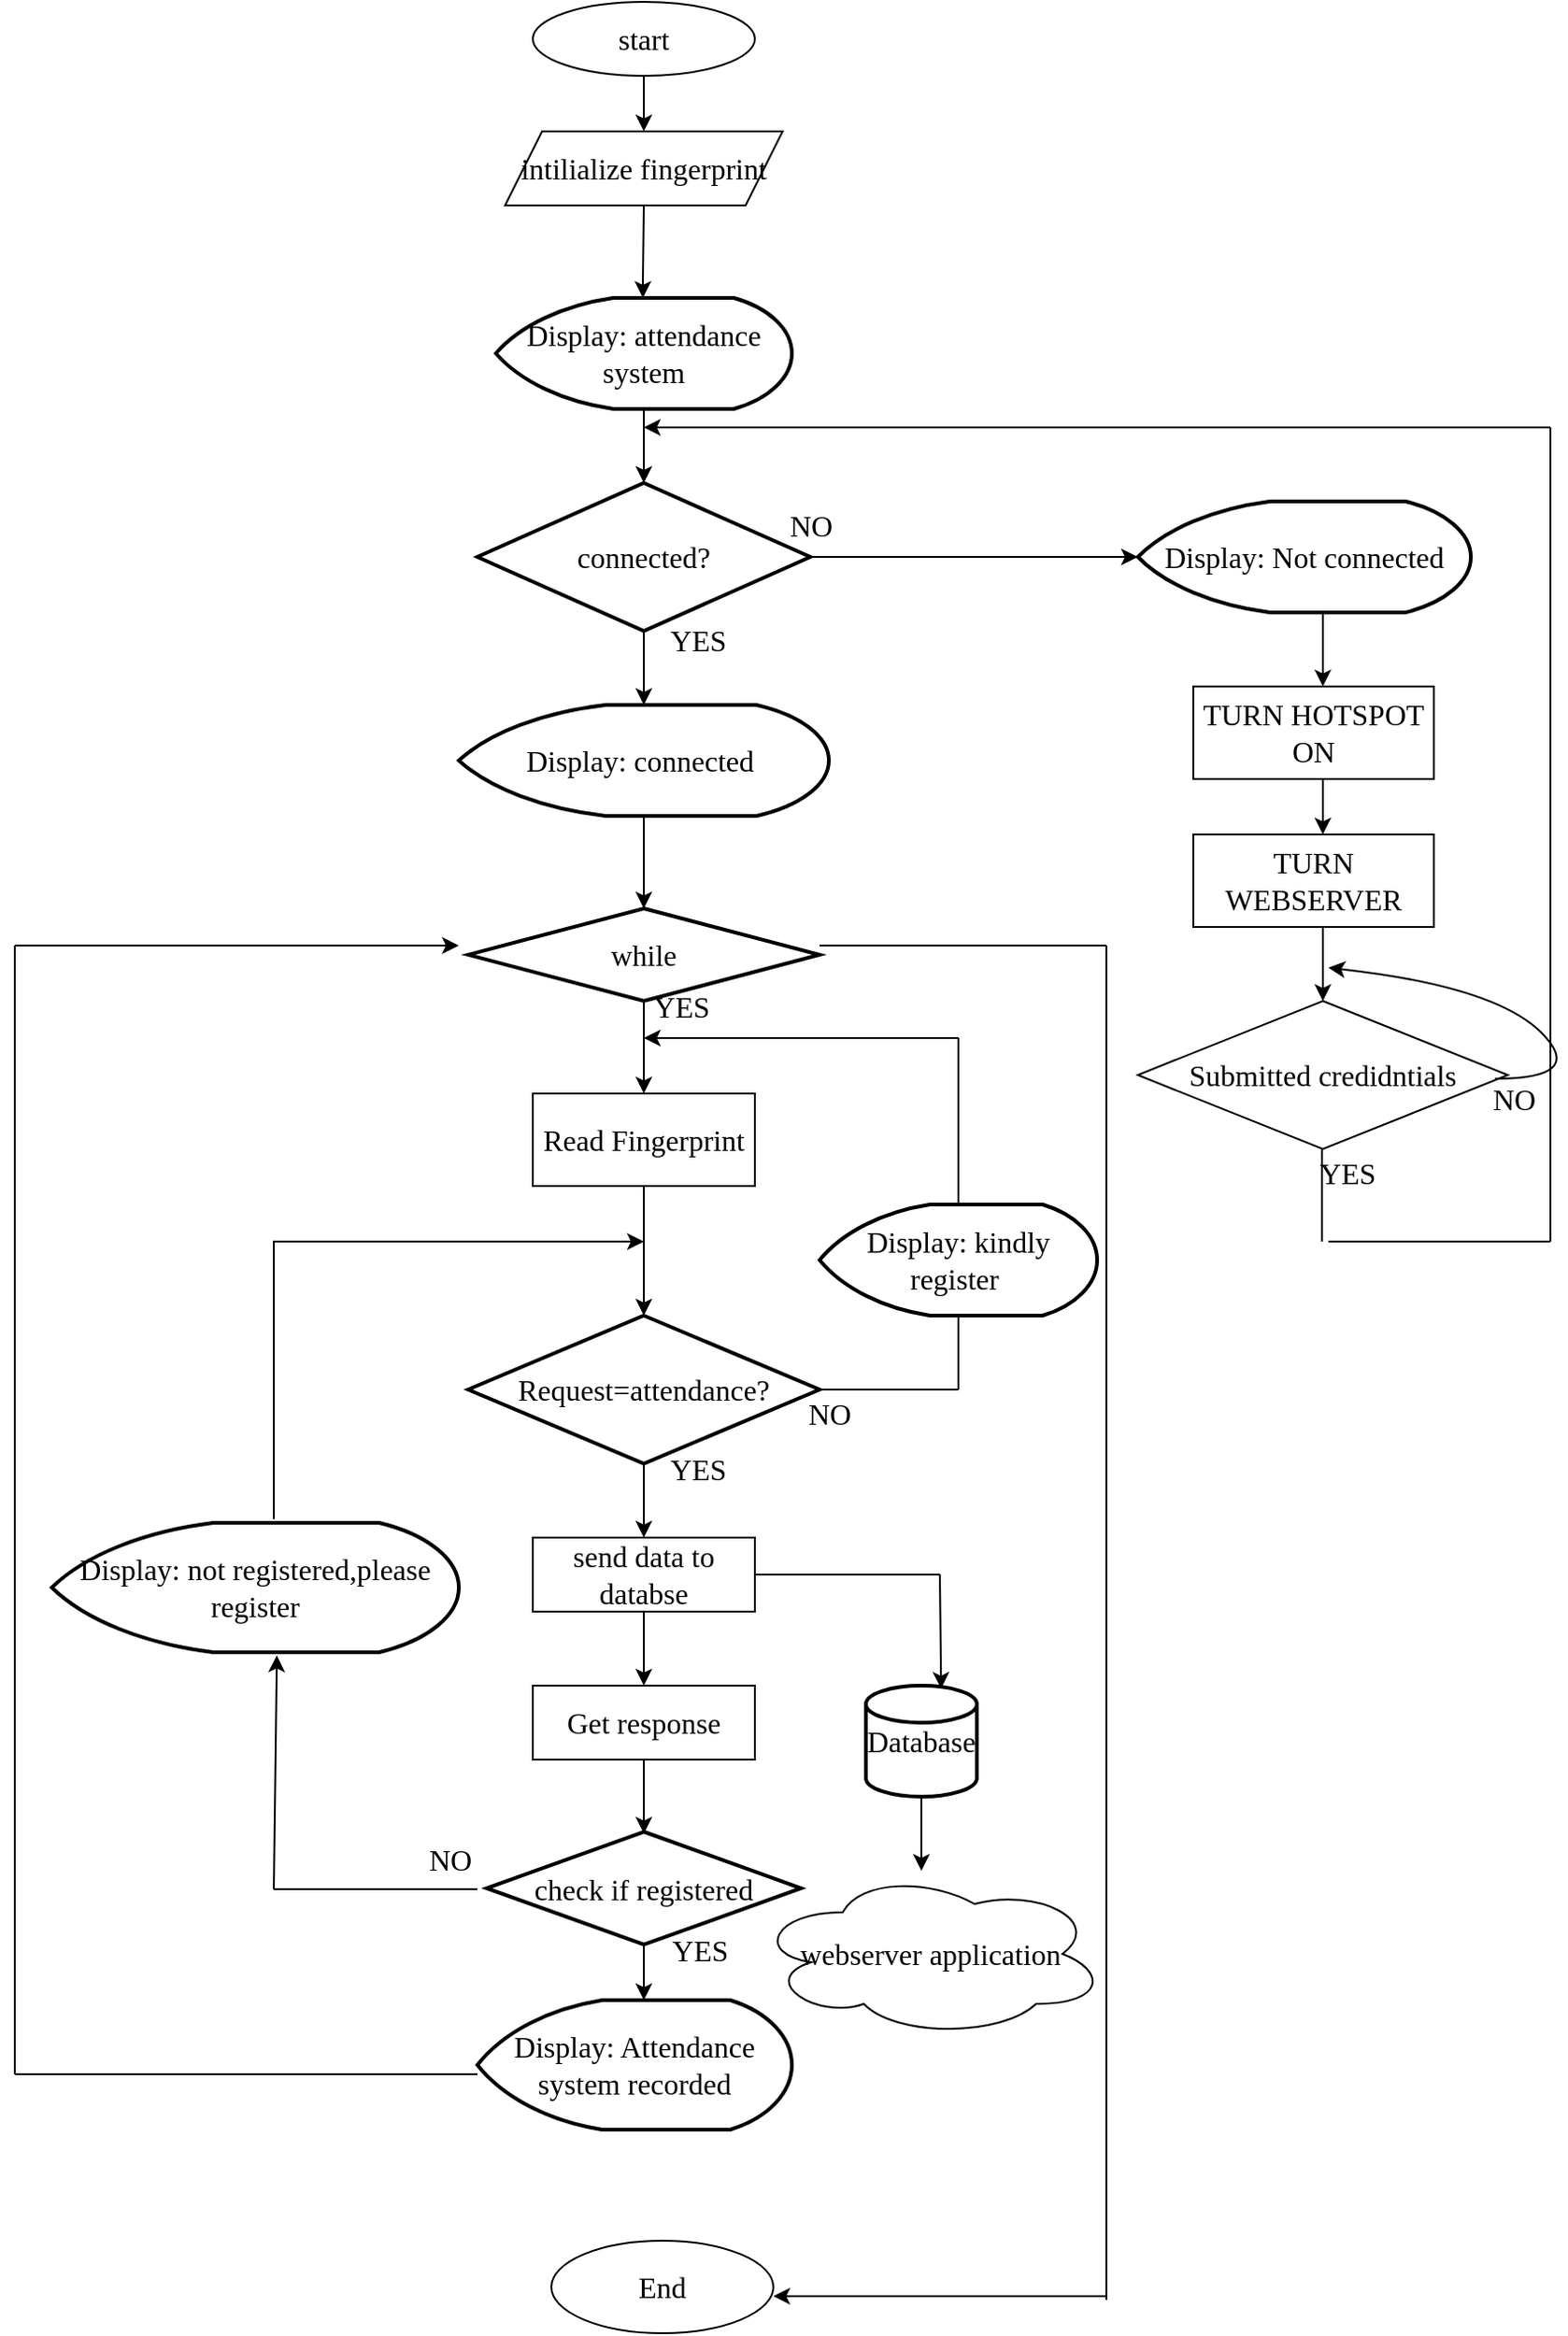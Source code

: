 <mxfile version="24.7.5">
  <diagram id="C5RBs43oDa-KdzZeNtuy" name="Page-1">
    <mxGraphModel dx="1220" dy="690" grid="1" gridSize="10" guides="1" tooltips="1" connect="1" arrows="1" fold="1" page="1" pageScale="1" pageWidth="827" pageHeight="1169" background="none" math="0" shadow="0">
      <root>
        <mxCell id="WIyWlLk6GJQsqaUBKTNV-0" />
        <mxCell id="WIyWlLk6GJQsqaUBKTNV-1" parent="WIyWlLk6GJQsqaUBKTNV-0" />
        <mxCell id="ogpBPKNxfYmx3dcX6W-Z-0" value="start" style="ellipse;whiteSpace=wrap;html=1;fontFamily=Times New Roman;fontSize=16;" vertex="1" parent="WIyWlLk6GJQsqaUBKTNV-1">
          <mxGeometry x="300" y="10" width="120" height="40" as="geometry" />
        </mxCell>
        <mxCell id="ogpBPKNxfYmx3dcX6W-Z-1" value="intilialize fingerprint" style="shape=parallelogram;perimeter=parallelogramPerimeter;whiteSpace=wrap;html=1;fixedSize=1;fontFamily=Times New Roman;fontSize=16;" vertex="1" parent="WIyWlLk6GJQsqaUBKTNV-1">
          <mxGeometry x="285" y="80" width="150" height="40" as="geometry" />
        </mxCell>
        <mxCell id="ogpBPKNxfYmx3dcX6W-Z-4" value="Display: attendance system" style="strokeWidth=2;html=1;shape=mxgraph.flowchart.display;whiteSpace=wrap;fontFamily=Times New Roman;fontSize=16;" vertex="1" parent="WIyWlLk6GJQsqaUBKTNV-1">
          <mxGeometry x="280" y="170" width="160" height="60" as="geometry" />
        </mxCell>
        <mxCell id="ogpBPKNxfYmx3dcX6W-Z-5" value="connected?" style="strokeWidth=2;html=1;shape=mxgraph.flowchart.decision;whiteSpace=wrap;fontFamily=Times New Roman;fontSize=16;" vertex="1" parent="WIyWlLk6GJQsqaUBKTNV-1">
          <mxGeometry x="270" y="270" width="180" height="80" as="geometry" />
        </mxCell>
        <mxCell id="ogpBPKNxfYmx3dcX6W-Z-6" value="Display: Not connected" style="strokeWidth=2;html=1;shape=mxgraph.flowchart.display;whiteSpace=wrap;fontFamily=Times New Roman;fontSize=16;" vertex="1" parent="WIyWlLk6GJQsqaUBKTNV-1">
          <mxGeometry x="627" y="280" width="180" height="60" as="geometry" />
        </mxCell>
        <mxCell id="ogpBPKNxfYmx3dcX6W-Z-7" value="TURN HOTSPOT ON" style="rounded=0;whiteSpace=wrap;html=1;fontFamily=Times New Roman;fontSize=16;" vertex="1" parent="WIyWlLk6GJQsqaUBKTNV-1">
          <mxGeometry x="657" y="380" width="130" height="50" as="geometry" />
        </mxCell>
        <mxCell id="ogpBPKNxfYmx3dcX6W-Z-8" value="TURN WEBSERVER" style="rounded=0;whiteSpace=wrap;html=1;fontFamily=Times New Roman;fontSize=16;" vertex="1" parent="WIyWlLk6GJQsqaUBKTNV-1">
          <mxGeometry x="657" y="460" width="130" height="50" as="geometry" />
        </mxCell>
        <mxCell id="ogpBPKNxfYmx3dcX6W-Z-9" value="Submitted credidntials" style="rhombus;whiteSpace=wrap;html=1;fontFamily=Times New Roman;fontSize=16;" vertex="1" parent="WIyWlLk6GJQsqaUBKTNV-1">
          <mxGeometry x="627" y="550" width="200" height="80" as="geometry" />
        </mxCell>
        <mxCell id="ogpBPKNxfYmx3dcX6W-Z-10" value="Display: connected&amp;nbsp;" style="strokeWidth=2;html=1;shape=mxgraph.flowchart.display;whiteSpace=wrap;fontFamily=Times New Roman;fontSize=16;" vertex="1" parent="WIyWlLk6GJQsqaUBKTNV-1">
          <mxGeometry x="260" y="390" width="200" height="60" as="geometry" />
        </mxCell>
        <mxCell id="ogpBPKNxfYmx3dcX6W-Z-11" value="while" style="strokeWidth=2;html=1;shape=mxgraph.flowchart.decision;whiteSpace=wrap;fontFamily=Times New Roman;fontSize=16;" vertex="1" parent="WIyWlLk6GJQsqaUBKTNV-1">
          <mxGeometry x="265" y="500" width="190" height="50" as="geometry" />
        </mxCell>
        <mxCell id="ogpBPKNxfYmx3dcX6W-Z-12" value="Read Fingerprint" style="rounded=0;whiteSpace=wrap;html=1;fontFamily=Times New Roman;fontSize=16;" vertex="1" parent="WIyWlLk6GJQsqaUBKTNV-1">
          <mxGeometry x="300" y="600" width="120" height="50" as="geometry" />
        </mxCell>
        <mxCell id="ogpBPKNxfYmx3dcX6W-Z-13" value="Display: kindly register&amp;nbsp;" style="strokeWidth=2;html=1;shape=mxgraph.flowchart.display;whiteSpace=wrap;fontFamily=Times New Roman;fontSize=16;" vertex="1" parent="WIyWlLk6GJQsqaUBKTNV-1">
          <mxGeometry x="455" y="660" width="150" height="60" as="geometry" />
        </mxCell>
        <mxCell id="ogpBPKNxfYmx3dcX6W-Z-14" value="Request=attendance?" style="strokeWidth=2;html=1;shape=mxgraph.flowchart.decision;whiteSpace=wrap;fontFamily=Times New Roman;fontSize=16;" vertex="1" parent="WIyWlLk6GJQsqaUBKTNV-1">
          <mxGeometry x="265" y="720" width="190" height="80" as="geometry" />
        </mxCell>
        <mxCell id="ogpBPKNxfYmx3dcX6W-Z-15" value="send data to databse" style="rounded=0;whiteSpace=wrap;html=1;fontFamily=Times New Roman;fontSize=16;" vertex="1" parent="WIyWlLk6GJQsqaUBKTNV-1">
          <mxGeometry x="300" y="840" width="120" height="40" as="geometry" />
        </mxCell>
        <mxCell id="ogpBPKNxfYmx3dcX6W-Z-16" value="Get response" style="rounded=0;whiteSpace=wrap;html=1;fontFamily=Times New Roman;fontSize=16;" vertex="1" parent="WIyWlLk6GJQsqaUBKTNV-1">
          <mxGeometry x="300" y="920" width="120" height="40" as="geometry" />
        </mxCell>
        <mxCell id="ogpBPKNxfYmx3dcX6W-Z-17" value="Display: Attendance system recorded" style="strokeWidth=2;html=1;shape=mxgraph.flowchart.display;whiteSpace=wrap;fontFamily=Times New Roman;fontSize=16;" vertex="1" parent="WIyWlLk6GJQsqaUBKTNV-1">
          <mxGeometry x="270" y="1090" width="170" height="70" as="geometry" />
        </mxCell>
        <mxCell id="ogpBPKNxfYmx3dcX6W-Z-18" value="End" style="ellipse;whiteSpace=wrap;html=1;fontFamily=Times New Roman;fontSize=16;" vertex="1" parent="WIyWlLk6GJQsqaUBKTNV-1">
          <mxGeometry x="310" y="1220" width="120" height="50" as="geometry" />
        </mxCell>
        <mxCell id="ogpBPKNxfYmx3dcX6W-Z-20" value="" style="endArrow=classic;html=1;rounded=0;fontFamily=Times New Roman;fontSize=16;" edge="1" parent="WIyWlLk6GJQsqaUBKTNV-1" source="ogpBPKNxfYmx3dcX6W-Z-0">
          <mxGeometry width="50" height="50" relative="1" as="geometry">
            <mxPoint x="320" y="260" as="sourcePoint" />
            <mxPoint x="360" y="80" as="targetPoint" />
          </mxGeometry>
        </mxCell>
        <mxCell id="ogpBPKNxfYmx3dcX6W-Z-21" value="" style="endArrow=classic;html=1;rounded=0;exitX=0.5;exitY=1;exitDx=0;exitDy=0;fontFamily=Times New Roman;fontSize=16;" edge="1" parent="WIyWlLk6GJQsqaUBKTNV-1" source="ogpBPKNxfYmx3dcX6W-Z-1">
          <mxGeometry width="50" height="50" relative="1" as="geometry">
            <mxPoint x="360" y="140" as="sourcePoint" />
            <mxPoint x="359.5" y="170" as="targetPoint" />
            <Array as="points">
              <mxPoint x="359.5" y="160" />
            </Array>
          </mxGeometry>
        </mxCell>
        <mxCell id="ogpBPKNxfYmx3dcX6W-Z-28" value="" style="endArrow=classic;html=1;rounded=0;entryX=0.5;entryY=0;entryDx=0;entryDy=0;entryPerimeter=0;fontFamily=Times New Roman;fontSize=16;" edge="1" parent="WIyWlLk6GJQsqaUBKTNV-1" target="ogpBPKNxfYmx3dcX6W-Z-10">
          <mxGeometry width="50" height="50" relative="1" as="geometry">
            <mxPoint x="360" y="350" as="sourcePoint" />
            <mxPoint x="410" y="300" as="targetPoint" />
          </mxGeometry>
        </mxCell>
        <mxCell id="ogpBPKNxfYmx3dcX6W-Z-30" value="" style="endArrow=classic;html=1;rounded=0;entryX=0.5;entryY=0;entryDx=0;entryDy=0;entryPerimeter=0;fontFamily=Times New Roman;fontSize=16;" edge="1" parent="WIyWlLk6GJQsqaUBKTNV-1" target="ogpBPKNxfYmx3dcX6W-Z-5">
          <mxGeometry width="50" height="50" relative="1" as="geometry">
            <mxPoint x="360" y="230" as="sourcePoint" />
            <mxPoint x="410" y="180" as="targetPoint" />
          </mxGeometry>
        </mxCell>
        <mxCell id="ogpBPKNxfYmx3dcX6W-Z-31" value="" style="endArrow=classic;html=1;rounded=0;entryX=0.5;entryY=0;entryDx=0;entryDy=0;entryPerimeter=0;fontFamily=Times New Roman;fontSize=16;" edge="1" parent="WIyWlLk6GJQsqaUBKTNV-1" target="ogpBPKNxfYmx3dcX6W-Z-11">
          <mxGeometry width="50" height="50" relative="1" as="geometry">
            <mxPoint x="360" y="450" as="sourcePoint" />
            <mxPoint x="410" y="400" as="targetPoint" />
          </mxGeometry>
        </mxCell>
        <mxCell id="ogpBPKNxfYmx3dcX6W-Z-32" value="" style="endArrow=classic;html=1;rounded=0;entryX=0.5;entryY=0;entryDx=0;entryDy=0;fontFamily=Times New Roman;fontSize=16;" edge="1" parent="WIyWlLk6GJQsqaUBKTNV-1" target="ogpBPKNxfYmx3dcX6W-Z-12">
          <mxGeometry width="50" height="50" relative="1" as="geometry">
            <mxPoint x="360" y="550" as="sourcePoint" />
            <mxPoint x="410" y="500" as="targetPoint" />
          </mxGeometry>
        </mxCell>
        <mxCell id="ogpBPKNxfYmx3dcX6W-Z-33" value="" style="endArrow=classic;html=1;rounded=0;entryX=0.5;entryY=0;entryDx=0;entryDy=0;entryPerimeter=0;fontFamily=Times New Roman;fontSize=16;" edge="1" parent="WIyWlLk6GJQsqaUBKTNV-1" target="ogpBPKNxfYmx3dcX6W-Z-14">
          <mxGeometry width="50" height="50" relative="1" as="geometry">
            <mxPoint x="360" y="650" as="sourcePoint" />
            <mxPoint x="410" y="600" as="targetPoint" />
          </mxGeometry>
        </mxCell>
        <mxCell id="ogpBPKNxfYmx3dcX6W-Z-34" value="" style="endArrow=classic;html=1;rounded=0;entryX=0.5;entryY=0;entryDx=0;entryDy=0;fontFamily=Times New Roman;fontSize=16;" edge="1" parent="WIyWlLk6GJQsqaUBKTNV-1" target="ogpBPKNxfYmx3dcX6W-Z-15">
          <mxGeometry width="50" height="50" relative="1" as="geometry">
            <mxPoint x="360" y="800" as="sourcePoint" />
            <mxPoint x="410" y="750" as="targetPoint" />
          </mxGeometry>
        </mxCell>
        <mxCell id="ogpBPKNxfYmx3dcX6W-Z-35" value="" style="endArrow=classic;html=1;rounded=0;entryX=0.5;entryY=0;entryDx=0;entryDy=0;fontFamily=Times New Roman;fontSize=16;" edge="1" parent="WIyWlLk6GJQsqaUBKTNV-1" target="ogpBPKNxfYmx3dcX6W-Z-16">
          <mxGeometry width="50" height="50" relative="1" as="geometry">
            <mxPoint x="360" y="880" as="sourcePoint" />
            <mxPoint x="410" y="830" as="targetPoint" />
          </mxGeometry>
        </mxCell>
        <mxCell id="ogpBPKNxfYmx3dcX6W-Z-36" value="" style="endArrow=classic;html=1;rounded=0;fontFamily=Times New Roman;fontSize=16;" edge="1" parent="WIyWlLk6GJQsqaUBKTNV-1">
          <mxGeometry width="50" height="50" relative="1" as="geometry">
            <mxPoint x="360" y="960" as="sourcePoint" />
            <mxPoint x="360" y="1000" as="targetPoint" />
          </mxGeometry>
        </mxCell>
        <mxCell id="ogpBPKNxfYmx3dcX6W-Z-41" value="" style="endArrow=classic;html=1;rounded=0;entryX=0;entryY=0.5;entryDx=0;entryDy=0;entryPerimeter=0;fontFamily=Times New Roman;fontSize=16;" edge="1" parent="WIyWlLk6GJQsqaUBKTNV-1" target="ogpBPKNxfYmx3dcX6W-Z-6">
          <mxGeometry width="50" height="50" relative="1" as="geometry">
            <mxPoint x="450" y="310" as="sourcePoint" />
            <mxPoint x="500" y="260" as="targetPoint" />
          </mxGeometry>
        </mxCell>
        <mxCell id="ogpBPKNxfYmx3dcX6W-Z-42" value="" style="endArrow=classic;html=1;rounded=0;fontFamily=Times New Roman;fontSize=16;" edge="1" parent="WIyWlLk6GJQsqaUBKTNV-1">
          <mxGeometry width="50" height="50" relative="1" as="geometry">
            <mxPoint x="727" y="340" as="sourcePoint" />
            <mxPoint x="727" y="380" as="targetPoint" />
          </mxGeometry>
        </mxCell>
        <mxCell id="ogpBPKNxfYmx3dcX6W-Z-44" value="" style="endArrow=classic;html=1;rounded=0;fontFamily=Times New Roman;fontSize=16;" edge="1" parent="WIyWlLk6GJQsqaUBKTNV-1">
          <mxGeometry width="50" height="50" relative="1" as="geometry">
            <mxPoint x="727" y="430" as="sourcePoint" />
            <mxPoint x="727" y="460" as="targetPoint" />
          </mxGeometry>
        </mxCell>
        <mxCell id="ogpBPKNxfYmx3dcX6W-Z-45" value="" style="endArrow=classic;html=1;rounded=0;fontFamily=Times New Roman;fontSize=16;" edge="1" parent="WIyWlLk6GJQsqaUBKTNV-1">
          <mxGeometry width="50" height="50" relative="1" as="geometry">
            <mxPoint x="727" y="510" as="sourcePoint" />
            <mxPoint x="727" y="550" as="targetPoint" />
          </mxGeometry>
        </mxCell>
        <mxCell id="ogpBPKNxfYmx3dcX6W-Z-46" value="" style="endArrow=none;html=1;rounded=0;fontFamily=Times New Roman;fontSize=16;" edge="1" parent="WIyWlLk6GJQsqaUBKTNV-1">
          <mxGeometry width="50" height="50" relative="1" as="geometry">
            <mxPoint x="530" y="660" as="sourcePoint" />
            <mxPoint x="530" y="570" as="targetPoint" />
          </mxGeometry>
        </mxCell>
        <mxCell id="ogpBPKNxfYmx3dcX6W-Z-48" value="" style="endArrow=classic;html=1;rounded=0;fontFamily=Times New Roman;fontSize=16;" edge="1" parent="WIyWlLk6GJQsqaUBKTNV-1">
          <mxGeometry width="50" height="50" relative="1" as="geometry">
            <mxPoint x="530" y="570" as="sourcePoint" />
            <mxPoint x="360" y="570" as="targetPoint" />
          </mxGeometry>
        </mxCell>
        <mxCell id="ogpBPKNxfYmx3dcX6W-Z-49" value="" style="endArrow=none;html=1;rounded=0;fontFamily=Times New Roman;fontSize=16;" edge="1" parent="WIyWlLk6GJQsqaUBKTNV-1">
          <mxGeometry width="50" height="50" relative="1" as="geometry">
            <mxPoint x="530" y="760" as="sourcePoint" />
            <mxPoint x="530" y="720" as="targetPoint" />
          </mxGeometry>
        </mxCell>
        <mxCell id="ogpBPKNxfYmx3dcX6W-Z-51" value="Display: not registered,please register" style="strokeWidth=2;html=1;shape=mxgraph.flowchart.display;whiteSpace=wrap;fontFamily=Times New Roman;fontSize=16;" vertex="1" parent="WIyWlLk6GJQsqaUBKTNV-1">
          <mxGeometry x="40" y="832" width="220" height="70" as="geometry" />
        </mxCell>
        <mxCell id="ogpBPKNxfYmx3dcX6W-Z-53" value="check if registered" style="strokeWidth=2;html=1;shape=mxgraph.flowchart.decision;whiteSpace=wrap;fontFamily=Times New Roman;fontSize=16;" vertex="1" parent="WIyWlLk6GJQsqaUBKTNV-1">
          <mxGeometry x="275" y="999" width="170" height="61" as="geometry" />
        </mxCell>
        <mxCell id="ogpBPKNxfYmx3dcX6W-Z-54" value="" style="endArrow=classic;html=1;rounded=0;fontFamily=Times New Roman;fontSize=16;" edge="1" parent="WIyWlLk6GJQsqaUBKTNV-1">
          <mxGeometry width="50" height="50" relative="1" as="geometry">
            <mxPoint x="360" y="1060" as="sourcePoint" />
            <mxPoint x="360" y="1090" as="targetPoint" />
          </mxGeometry>
        </mxCell>
        <mxCell id="ogpBPKNxfYmx3dcX6W-Z-56" value="" style="endArrow=none;html=1;rounded=0;fontFamily=Times New Roman;fontSize=16;" edge="1" parent="WIyWlLk6GJQsqaUBKTNV-1">
          <mxGeometry width="50" height="50" relative="1" as="geometry">
            <mxPoint x="160" y="830" as="sourcePoint" />
            <mxPoint x="160" y="700" as="targetPoint" />
          </mxGeometry>
        </mxCell>
        <mxCell id="ogpBPKNxfYmx3dcX6W-Z-57" value="" style="endArrow=classic;html=1;rounded=0;fontFamily=Times New Roman;fontSize=16;" edge="1" parent="WIyWlLk6GJQsqaUBKTNV-1">
          <mxGeometry width="50" height="50" relative="1" as="geometry">
            <mxPoint x="160" y="700" as="sourcePoint" />
            <mxPoint x="360" y="680" as="targetPoint" />
            <Array as="points">
              <mxPoint x="160" y="680" />
            </Array>
          </mxGeometry>
        </mxCell>
        <mxCell id="ogpBPKNxfYmx3dcX6W-Z-58" value="" style="endArrow=none;html=1;rounded=0;fontFamily=Times New Roman;fontSize=16;" edge="1" parent="WIyWlLk6GJQsqaUBKTNV-1">
          <mxGeometry width="50" height="50" relative="1" as="geometry">
            <mxPoint x="160" y="1030" as="sourcePoint" />
            <mxPoint x="270" y="1030" as="targetPoint" />
          </mxGeometry>
        </mxCell>
        <mxCell id="ogpBPKNxfYmx3dcX6W-Z-59" value="" style="endArrow=classic;html=1;rounded=0;entryX=0.553;entryY=1.024;entryDx=0;entryDy=0;entryPerimeter=0;fontFamily=Times New Roman;fontSize=16;" edge="1" parent="WIyWlLk6GJQsqaUBKTNV-1" target="ogpBPKNxfYmx3dcX6W-Z-51">
          <mxGeometry width="50" height="50" relative="1" as="geometry">
            <mxPoint x="160" y="1030" as="sourcePoint" />
            <mxPoint x="210" y="980" as="targetPoint" />
          </mxGeometry>
        </mxCell>
        <mxCell id="ogpBPKNxfYmx3dcX6W-Z-60" value="" style="endArrow=none;html=1;rounded=0;fontFamily=Times New Roman;fontSize=16;" edge="1" parent="WIyWlLk6GJQsqaUBKTNV-1">
          <mxGeometry width="50" height="50" relative="1" as="geometry">
            <mxPoint x="20" y="1130" as="sourcePoint" />
            <mxPoint x="270" y="1130" as="targetPoint" />
          </mxGeometry>
        </mxCell>
        <mxCell id="ogpBPKNxfYmx3dcX6W-Z-61" value="" style="endArrow=none;html=1;rounded=0;fontFamily=Times New Roman;fontSize=16;" edge="1" parent="WIyWlLk6GJQsqaUBKTNV-1">
          <mxGeometry width="50" height="50" relative="1" as="geometry">
            <mxPoint x="20" y="1130" as="sourcePoint" />
            <mxPoint x="20" y="520" as="targetPoint" />
          </mxGeometry>
        </mxCell>
        <mxCell id="ogpBPKNxfYmx3dcX6W-Z-62" value="" style="endArrow=classic;html=1;rounded=0;fontFamily=Times New Roman;fontSize=16;" edge="1" parent="WIyWlLk6GJQsqaUBKTNV-1">
          <mxGeometry width="50" height="50" relative="1" as="geometry">
            <mxPoint x="20" y="520" as="sourcePoint" />
            <mxPoint x="260" y="520" as="targetPoint" />
          </mxGeometry>
        </mxCell>
        <mxCell id="ogpBPKNxfYmx3dcX6W-Z-65" value="" style="endArrow=none;html=1;rounded=0;fontFamily=Times New Roman;fontSize=16;" edge="1" parent="WIyWlLk6GJQsqaUBKTNV-1">
          <mxGeometry width="50" height="50" relative="1" as="geometry">
            <mxPoint x="726.5" y="680" as="sourcePoint" />
            <mxPoint x="726.5" y="630" as="targetPoint" />
          </mxGeometry>
        </mxCell>
        <mxCell id="ogpBPKNxfYmx3dcX6W-Z-67" value="" style="endArrow=none;html=1;rounded=0;fontFamily=Times New Roman;fontSize=16;" edge="1" parent="WIyWlLk6GJQsqaUBKTNV-1">
          <mxGeometry width="50" height="50" relative="1" as="geometry">
            <mxPoint x="850" y="680" as="sourcePoint" />
            <mxPoint x="850" y="240" as="targetPoint" />
          </mxGeometry>
        </mxCell>
        <mxCell id="ogpBPKNxfYmx3dcX6W-Z-68" value="" style="endArrow=classic;html=1;rounded=0;fontFamily=Times New Roman;fontSize=16;" edge="1" parent="WIyWlLk6GJQsqaUBKTNV-1">
          <mxGeometry width="50" height="50" relative="1" as="geometry">
            <mxPoint x="850" y="240" as="sourcePoint" />
            <mxPoint x="360" y="240" as="targetPoint" />
          </mxGeometry>
        </mxCell>
        <mxCell id="ogpBPKNxfYmx3dcX6W-Z-69" value="NO" style="text;html=1;align=center;verticalAlign=middle;resizable=0;points=[];autosize=1;strokeColor=none;fillColor=none;fontFamily=Times New Roman;fontSize=16;" vertex="1" parent="WIyWlLk6GJQsqaUBKTNV-1">
          <mxGeometry x="425" y="278" width="50" height="30" as="geometry" />
        </mxCell>
        <mxCell id="ogpBPKNxfYmx3dcX6W-Z-70" value="YES" style="text;html=1;align=center;verticalAlign=middle;resizable=0;points=[];autosize=1;strokeColor=none;fillColor=none;fontFamily=Times New Roman;fontSize=16;" vertex="1" parent="WIyWlLk6GJQsqaUBKTNV-1">
          <mxGeometry x="364" y="340" width="50" height="30" as="geometry" />
        </mxCell>
        <mxCell id="ogpBPKNxfYmx3dcX6W-Z-73" value="" style="endArrow=none;html=1;rounded=0;fontFamily=Times New Roman;fontSize=16;" edge="1" parent="WIyWlLk6GJQsqaUBKTNV-1">
          <mxGeometry width="50" height="50" relative="1" as="geometry">
            <mxPoint x="730" y="680" as="sourcePoint" />
            <mxPoint x="850" y="680" as="targetPoint" />
          </mxGeometry>
        </mxCell>
        <mxCell id="ogpBPKNxfYmx3dcX6W-Z-74" value="YES" style="text;html=1;align=center;verticalAlign=middle;resizable=0;points=[];autosize=1;strokeColor=none;fillColor=none;fontFamily=Times New Roman;fontSize=16;" vertex="1" parent="WIyWlLk6GJQsqaUBKTNV-1">
          <mxGeometry x="355" y="538" width="50" height="30" as="geometry" />
        </mxCell>
        <mxCell id="ogpBPKNxfYmx3dcX6W-Z-75" value="" style="endArrow=none;html=1;rounded=0;fontFamily=Times New Roman;fontSize=16;" edge="1" parent="WIyWlLk6GJQsqaUBKTNV-1">
          <mxGeometry width="50" height="50" relative="1" as="geometry">
            <mxPoint x="455" y="520" as="sourcePoint" />
            <mxPoint x="610" y="520" as="targetPoint" />
          </mxGeometry>
        </mxCell>
        <mxCell id="ogpBPKNxfYmx3dcX6W-Z-76" value="" style="endArrow=none;html=1;rounded=0;fontFamily=Times New Roman;fontSize=16;" edge="1" parent="WIyWlLk6GJQsqaUBKTNV-1">
          <mxGeometry width="50" height="50" relative="1" as="geometry">
            <mxPoint x="610" y="520" as="sourcePoint" />
            <mxPoint x="610" y="1252" as="targetPoint" />
          </mxGeometry>
        </mxCell>
        <mxCell id="ogpBPKNxfYmx3dcX6W-Z-77" value="" style="endArrow=classic;html=1;rounded=0;fontFamily=Times New Roman;fontSize=16;" edge="1" parent="WIyWlLk6GJQsqaUBKTNV-1">
          <mxGeometry width="50" height="50" relative="1" as="geometry">
            <mxPoint x="610" y="1250" as="sourcePoint" />
            <mxPoint x="430" y="1250" as="targetPoint" />
          </mxGeometry>
        </mxCell>
        <mxCell id="ogpBPKNxfYmx3dcX6W-Z-91" value="" style="edgeStyle=elbowEdgeStyle;rounded=0;orthogonalLoop=1;jettySize=auto;html=1;" edge="1" parent="WIyWlLk6GJQsqaUBKTNV-1" source="ogpBPKNxfYmx3dcX6W-Z-78" target="ogpBPKNxfYmx3dcX6W-Z-79">
          <mxGeometry relative="1" as="geometry" />
        </mxCell>
        <mxCell id="ogpBPKNxfYmx3dcX6W-Z-78" value="Database" style="strokeWidth=2;html=1;shape=mxgraph.flowchart.database;whiteSpace=wrap;fontFamily=Times New Roman;fontSize=16;" vertex="1" parent="WIyWlLk6GJQsqaUBKTNV-1">
          <mxGeometry x="480" y="920" width="60" height="60" as="geometry" />
        </mxCell>
        <mxCell id="ogpBPKNxfYmx3dcX6W-Z-79" value="webserver application" style="ellipse;shape=cloud;whiteSpace=wrap;html=1;fontFamily=Times New Roman;fontSize=16;" vertex="1" parent="WIyWlLk6GJQsqaUBKTNV-1">
          <mxGeometry x="420" y="1020" width="190" height="90" as="geometry" />
        </mxCell>
        <mxCell id="ogpBPKNxfYmx3dcX6W-Z-80" value="" style="endArrow=none;html=1;rounded=0;fontFamily=Times New Roman;fontSize=16;" edge="1" parent="WIyWlLk6GJQsqaUBKTNV-1">
          <mxGeometry width="50" height="50" relative="1" as="geometry">
            <mxPoint x="420" y="860" as="sourcePoint" />
            <mxPoint x="520" y="860" as="targetPoint" />
          </mxGeometry>
        </mxCell>
        <mxCell id="ogpBPKNxfYmx3dcX6W-Z-81" value="" style="endArrow=classic;html=1;rounded=0;entryX=0.678;entryY=0.028;entryDx=0;entryDy=0;entryPerimeter=0;fontFamily=Times New Roman;fontSize=16;" edge="1" parent="WIyWlLk6GJQsqaUBKTNV-1" target="ogpBPKNxfYmx3dcX6W-Z-78">
          <mxGeometry width="50" height="50" relative="1" as="geometry">
            <mxPoint x="520" y="860" as="sourcePoint" />
            <mxPoint x="570" y="810" as="targetPoint" />
          </mxGeometry>
        </mxCell>
        <mxCell id="ogpBPKNxfYmx3dcX6W-Z-83" value="YES" style="text;html=1;align=center;verticalAlign=middle;resizable=0;points=[];autosize=1;strokeColor=none;fillColor=none;fontFamily=Times New Roman;fontSize=16;" vertex="1" parent="WIyWlLk6GJQsqaUBKTNV-1">
          <mxGeometry x="715" y="628" width="50" height="30" as="geometry" />
        </mxCell>
        <mxCell id="ogpBPKNxfYmx3dcX6W-Z-84" value="" style="curved=1;endArrow=classic;html=1;rounded=0;fontFamily=Times New Roman;fontSize=16;" edge="1" parent="WIyWlLk6GJQsqaUBKTNV-1">
          <mxGeometry width="50" height="50" relative="1" as="geometry">
            <mxPoint x="820" y="592" as="sourcePoint" />
            <mxPoint x="730" y="532" as="targetPoint" />
            <Array as="points">
              <mxPoint x="870" y="592" />
              <mxPoint x="820" y="542" />
            </Array>
          </mxGeometry>
        </mxCell>
        <mxCell id="ogpBPKNxfYmx3dcX6W-Z-85" value="NO" style="text;html=1;align=center;verticalAlign=middle;resizable=0;points=[];autosize=1;strokeColor=none;fillColor=none;fontFamily=Times New Roman;fontSize=16;" vertex="1" parent="WIyWlLk6GJQsqaUBKTNV-1">
          <mxGeometry x="805" y="588" width="50" height="30" as="geometry" />
        </mxCell>
        <mxCell id="ogpBPKNxfYmx3dcX6W-Z-86" value="YES" style="text;html=1;align=center;verticalAlign=middle;resizable=0;points=[];autosize=1;strokeColor=none;fillColor=none;fontFamily=Times New Roman;fontSize=16;" vertex="1" parent="WIyWlLk6GJQsqaUBKTNV-1">
          <mxGeometry x="365" y="1048" width="50" height="30" as="geometry" />
        </mxCell>
        <mxCell id="ogpBPKNxfYmx3dcX6W-Z-87" value="NO" style="text;html=1;align=center;verticalAlign=middle;resizable=0;points=[];autosize=1;strokeColor=none;fillColor=none;fontFamily=Times New Roman;fontSize=16;" vertex="1" parent="WIyWlLk6GJQsqaUBKTNV-1">
          <mxGeometry x="230" y="999" width="50" height="30" as="geometry" />
        </mxCell>
        <mxCell id="ogpBPKNxfYmx3dcX6W-Z-88" value="" style="endArrow=none;html=1;rounded=0;fontFamily=Times New Roman;fontSize=16;" edge="1" parent="WIyWlLk6GJQsqaUBKTNV-1">
          <mxGeometry width="50" height="50" relative="1" as="geometry">
            <mxPoint x="455" y="760" as="sourcePoint" />
            <mxPoint x="530" y="760" as="targetPoint" />
          </mxGeometry>
        </mxCell>
        <mxCell id="ogpBPKNxfYmx3dcX6W-Z-89" value="NO" style="text;html=1;align=center;verticalAlign=middle;resizable=0;points=[];autosize=1;strokeColor=none;fillColor=none;fontFamily=Times New Roman;fontSize=16;" vertex="1" parent="WIyWlLk6GJQsqaUBKTNV-1">
          <mxGeometry x="435" y="758" width="50" height="30" as="geometry" />
        </mxCell>
        <mxCell id="ogpBPKNxfYmx3dcX6W-Z-90" value="YES" style="text;html=1;align=center;verticalAlign=middle;resizable=0;points=[];autosize=1;strokeColor=none;fillColor=none;fontFamily=Times New Roman;fontSize=16;" vertex="1" parent="WIyWlLk6GJQsqaUBKTNV-1">
          <mxGeometry x="364" y="788" width="50" height="30" as="geometry" />
        </mxCell>
      </root>
    </mxGraphModel>
  </diagram>
</mxfile>
